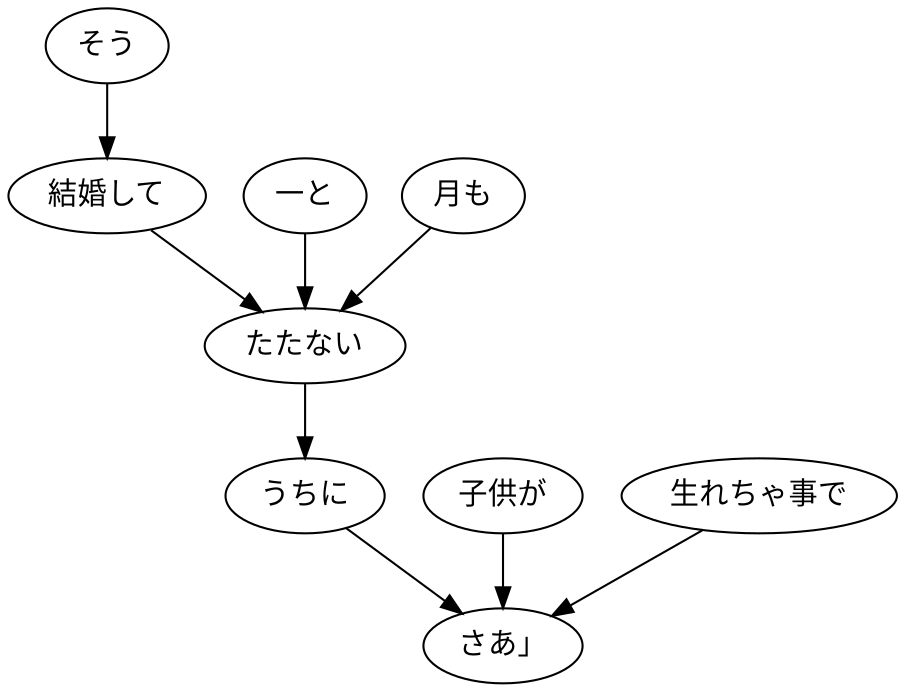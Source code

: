 digraph graph8421 {
	node0 [label="そう"];
	node1 [label="結婚して"];
	node2 [label="一と"];
	node3 [label="月も"];
	node4 [label="たたない"];
	node5 [label="うちに"];
	node6 [label="子供が"];
	node7 [label="生れちゃ事で"];
	node8 [label="さあ」"];
	node0 -> node1;
	node1 -> node4;
	node2 -> node4;
	node3 -> node4;
	node4 -> node5;
	node5 -> node8;
	node6 -> node8;
	node7 -> node8;
}
